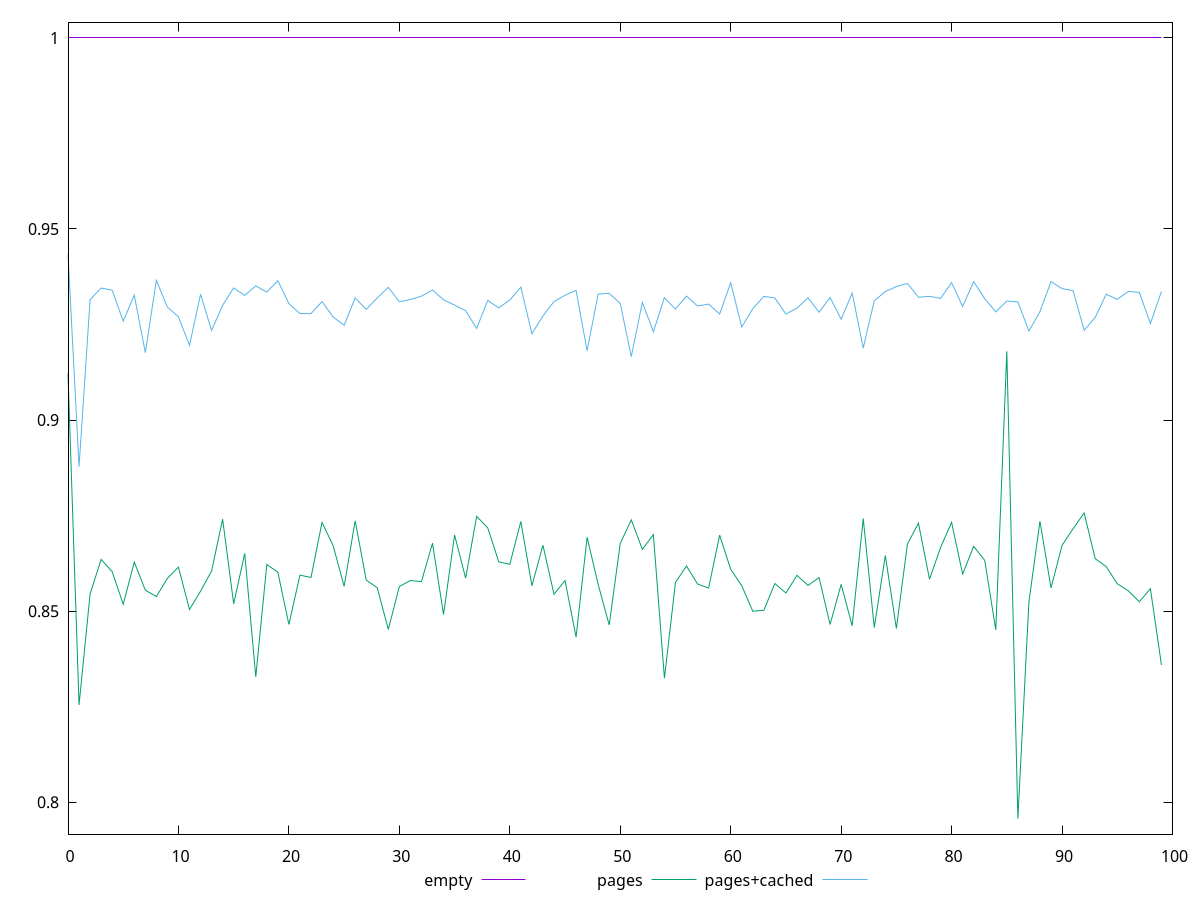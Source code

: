 $_empty <<EOF
0.9999999999996971
0.9999999999998159
0.9999999999997715
0.9999999999990798
0.9999999999997097
0.9999999999998137
0.9999999999998226
0.9999999999997232
0.9999999999997387
0.9999999999997586
0.9999999999996927
0.99999999999977
0.9999999999997626
0.9999999999992973
0.9999999999997193
0.9999999999996643
0.9999999999997639
0.999999999999747
0.9999999999998158
0.9999999999997234
0.9999999999997238
0.9999999999997027
0.9999999999998281
0.9999999999997455
0.9999999999998199
0.9999999999996733
0.9999999999997635
0.9999999999998308
0.9999999999996791
0.9999999999996293
0.9999999999994138
0.9999999999997152
0.9999999999996909
0.9999999999996527
0.9999999999995115
0.9999999999994755
0.9999999999995289
0.9999999999996938
0.999999999999853
0.9999999999997902
0.9999999999997404
0.9999999999998274
0.9999999999996392
0.999999999999776
0.9999999999997409
0.9999999999997844
0.9999999999997529
0.9999999999995699
0.9999999999996445
0.9999999999963033
0.9999999999995424
0.9999999999995584
0.9999999999996408
0.9999999999993356
0.999999999999696
0.999999999999807
0.9999999999998423
0.9999999999997606
0.999999999999666
0.9999999999996665
0.9999999999995163
0.9999999999997833
0.999999999999803
0.9999999999998038
0.9999999999998304
0.9999999999997579
0.9999999999997506
0.9999999999998206
0.9999999999996565
0.9999999999996145
0.9999999999998095
0.999999999999692
0.9999999999998486
0.9999999999998328
0.999999999999742
0.9999999999998457
0.9999999999998147
0.9999999999996327
0.9999999999998253
0.9999999999997566
0.9999999999996733
0.9999999999998199
0.9999999999994291
0.9999999999997926
0.9999999999998237
0.9999999999997011
0.9999999999997111
0.9999999999997154
0.9999999999998375
0.9999999999998077
0.9999999999998324
0.9999999999998113
0.9999999999997838
0.9999999999997895
0.9999999999998737
0.999999999999456
0.9999999999998541
0.9999999999998062
0.9999999999997445
0.9999999999994778
EOF
$_pages <<EOF
0.9122051086786269
0.8254652688433064
0.8544975011479933
0.8635396104759101
0.8603179109944483
0.851787615643921
0.8628351899417782
0.855482620178247
0.8538114136685214
0.858584571309533
0.8615164471274379
0.8504159222545365
0.8552237921841375
0.8605046992236427
0.8740620507826808
0.8519018004480446
0.8651211734121474
0.8328162430344073
0.8622033021118645
0.8601703468187355
0.8465113782187741
0.8594124052447277
0.8588093586743557
0.8732230512381671
0.8671772546233816
0.8564827099992663
0.8736367298209697
0.8581405941704823
0.8561121618924683
0.8452063570640276
0.8564557718733585
0.8580064141390265
0.8577103205155671
0.8677871501001798
0.8491086092295246
0.8699246481146823
0.8586471071805195
0.8748091752455034
0.8718093568081081
0.8629029636347987
0.8622335554935684
0.8734872049688589
0.8566203671919334
0.8672675651275357
0.8544223245300581
0.8580153608142759
0.8432084817963408
0.8693306350004687
0.8569822529995059
0.8463675678684397
0.8677158778333767
0.8738791208886024
0.8661707051548826
0.870034515814774
0.8324558888500667
0.8575133063088998
0.8618083207216103
0.8570876204028827
0.8560365157097746
0.8698877770438229
0.8609379825057167
0.8566517827106239
0.8499734726719557
0.8502133434368793
0.8572355388816344
0.8547477462192079
0.859367820438532
0.856719093874509
0.8587661970481913
0.8465098485452981
0.857012894449733
0.8461555996530539
0.8742263175709608
0.8456984454874822
0.8645604810088996
0.8454693252881367
0.8675631050998418
0.8730131577890757
0.8583663665334914
0.866632012388201
0.8732216189542574
0.8597072860294344
0.8669630434619435
0.8632836044546035
0.8451005169172499
0.917974311846788
0.7957300190824915
0.8523952613524308
0.8735351459200704
0.8560829535611145
0.8671991059564826
0.8715741393879357
0.875690448688218
0.8637469401862321
0.8616310052650519
0.857168309621809
0.8553115859662863
0.8524496374799648
0.855862703705817
0.835920501563719
EOF
$_pagesCached <<EOF
0.9433849507342112
0.887794084686461
0.9315097318070997
0.9345372410909456
0.9339932757640714
0.9258754386837741
0.9326905182719956
0.9176412070457864
0.9365605245969499
0.9295477042139112
0.927025728438021
0.9195394110019939
0.9329197142055212
0.9234548510348277
0.9300321977705055
0.9345757421587779
0.9326330229343764
0.935092796779745
0.9334961226008834
0.9364783751226367
0.9304616032948401
0.9278730534146641
0.9278595878963424
0.9309902174683798
0.9269975145231985
0.9248052393698956
0.931972255748516
0.9289580248380063
0.931968984765573
0.9347168155753545
0.9309605665620178
0.9315430940732167
0.9324152963729657
0.9340233463565742
0.931464324344706
0.9301018297312034
0.9286123313160357
0.9239776257706952
0.9313208923933415
0.9293551142217843
0.9314178073127436
0.9347750172452193
0.9225830607086091
0.9272529397324422
0.9310077854121419
0.9326541797158542
0.9339304275966679
0.9181358625257199
0.93298682796484
0.9331593298573482
0.9305161516626679
0.916582253834499
0.930807819938902
0.9231109793680894
0.9320278505380432
0.92903819768473
0.9324364870879474
0.9298380435833563
0.9303369998465824
0.9277546272278946
0.9359393907890996
0.924333421956422
0.929178393703004
0.9323484425140239
0.9319586261389757
0.9277209342976946
0.9292962313823605
0.9319787974806844
0.9282272054377854
0.9320790650116924
0.9263584735432289
0.9332301050602809
0.9188512164550923
0.9312239098871209
0.933618431303837
0.9349292056572613
0.9357593951056584
0.9321275376795218
0.932376709936597
0.9318419013530086
0.935949970838189
0.9297140009629101
0.9362215754996124
0.9317534737290945
0.9283033044460262
0.9311350870261441
0.9309336556753297
0.9232884971728587
0.9283810414807017
0.9362131296678139
0.9344093575540822
0.9338562605628371
0.9235010299253343
0.9268394190550582
0.932942991311363
0.9315611391627766
0.9336690460622832
0.9333974395419234
0.9252625154853522
0.9336292020153333
EOF
set key outside below
set terminal pngcairo
set output "report_00004_2020-11-02T20-21-41.718Z/mainthread-work-breakdown/mainthread-work-breakdown_empty_pages_pages+cached.png"
set yrange [0.7916446194641439:1.0040853996182213]
plot $_empty title "empty" with line ,$_pages title "pages" with line ,$_pagesCached title "pages+cached" with line ,